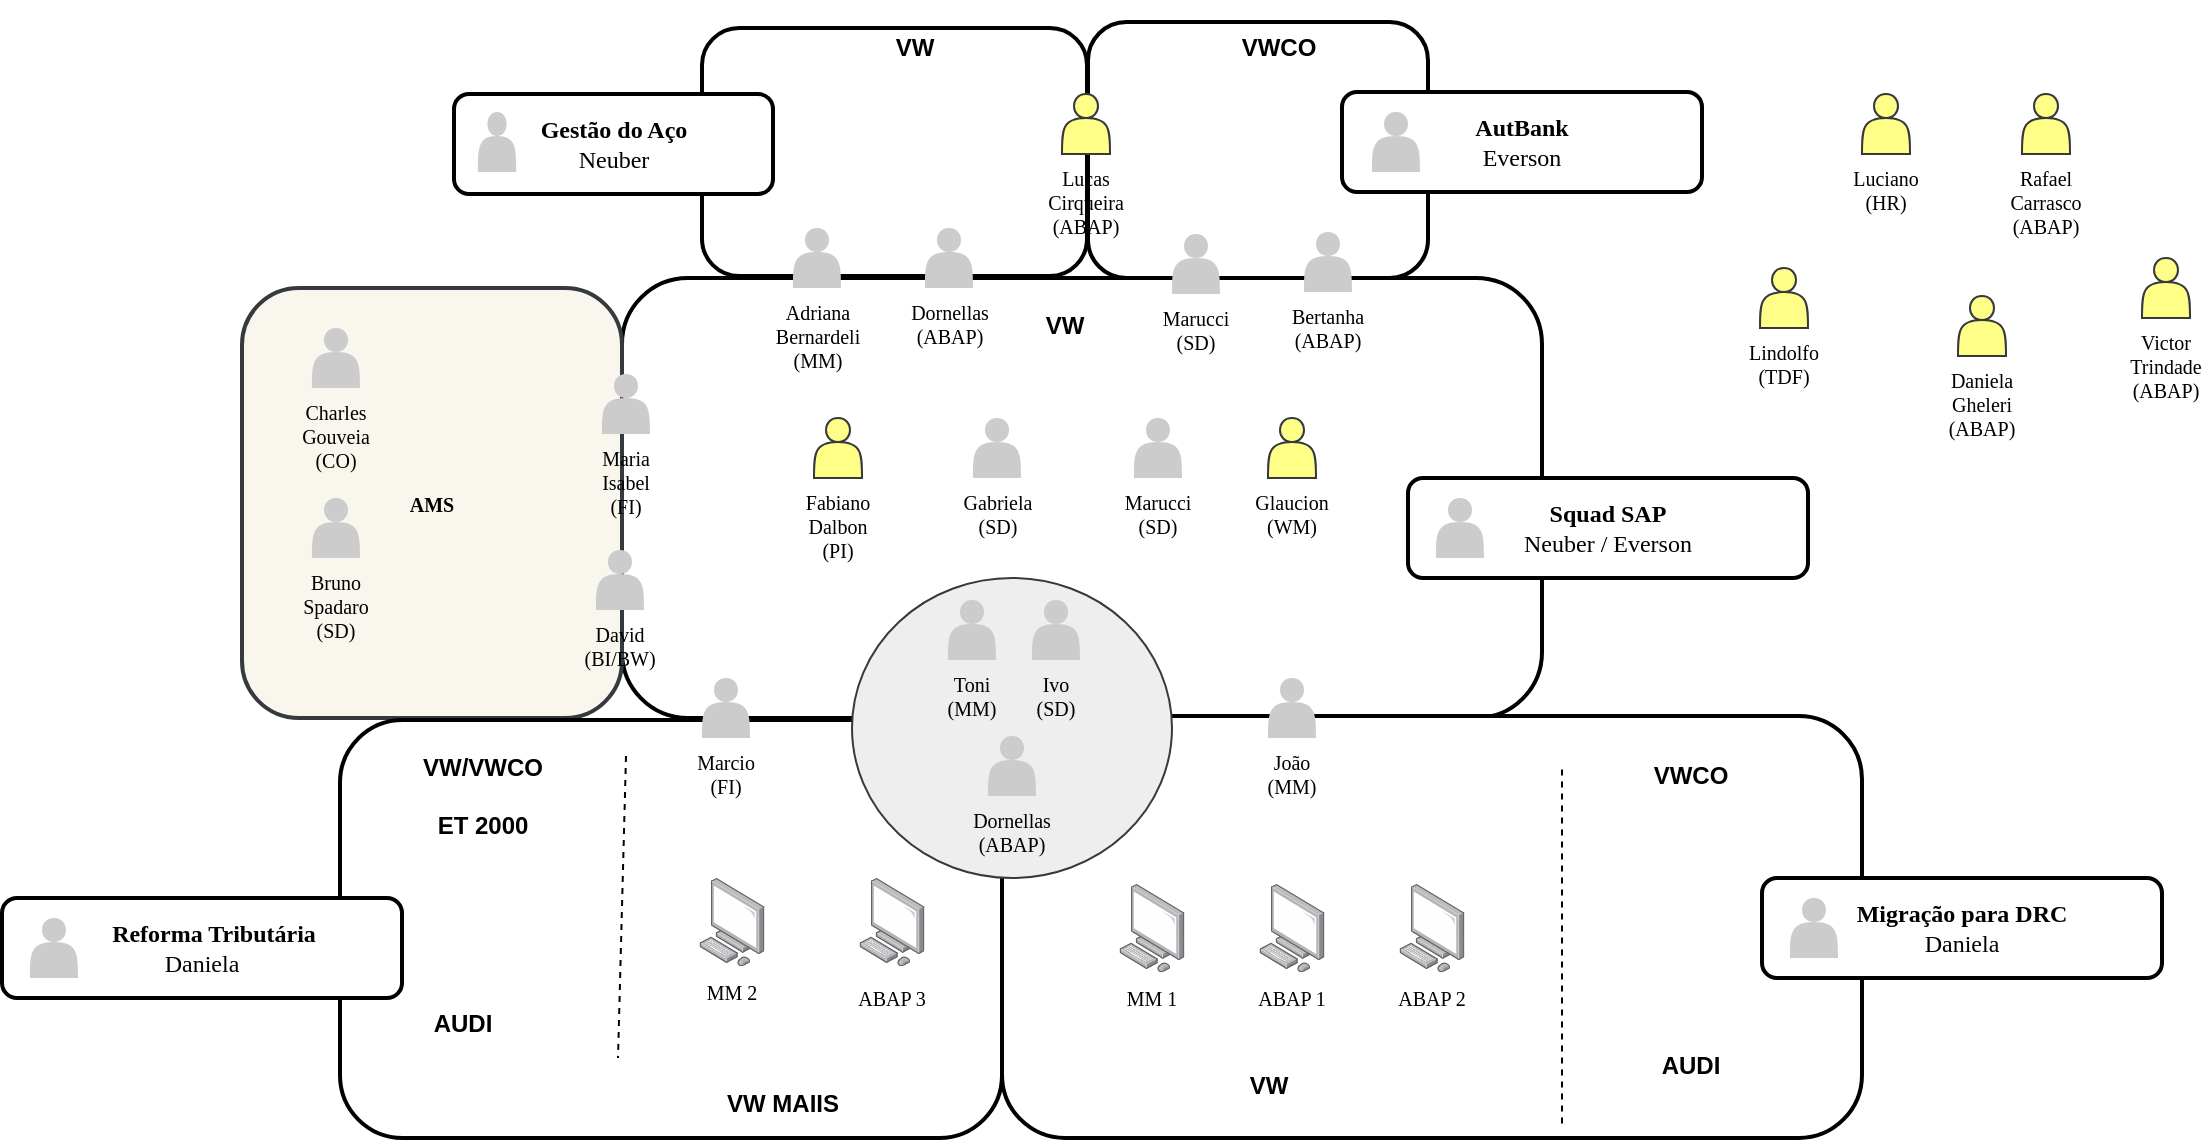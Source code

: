 <mxfile version="26.0.10">
  <diagram name="Page-1" id="19d8dcba-68ad-dc05-1034-9cf7b2a963f6">
    <mxGraphModel dx="2534" dy="1622" grid="1" gridSize="10" guides="1" tooltips="1" connect="1" arrows="1" fold="1" page="1" pageScale="1" pageWidth="1100" pageHeight="850" background="none" math="0" shadow="0">
      <root>
        <mxCell id="0" />
        <mxCell id="1" parent="0" />
        <mxCell id="GQJggGvNAUMxXvSxQGlT-43" value="" style="whiteSpace=wrap;html=1;rounded=1;shadow=0;comic=0;strokeWidth=2;fontFamily=Verdana;align=center;fontSize=10;" vertex="1" parent="1">
          <mxGeometry x="70" y="-100" width="460" height="220" as="geometry" />
        </mxCell>
        <mxCell id="GQJggGvNAUMxXvSxQGlT-117" value="AMS" style="whiteSpace=wrap;html=1;rounded=1;shadow=0;comic=0;strokeWidth=2;fontFamily=Verdana;align=center;fontSize=10;fontStyle=1;fillColor=#f9f7ed;strokeColor=#36393d;" vertex="1" parent="1">
          <mxGeometry x="-120" y="-95" width="190" height="215" as="geometry" />
        </mxCell>
        <mxCell id="218ae93e1282097f-12" value="" style="whiteSpace=wrap;html=1;rounded=1;shadow=0;comic=0;strokeWidth=2;fontFamily=Verdana;align=center;fontSize=10;" parent="1" vertex="1">
          <mxGeometry x="260" y="119" width="430" height="211" as="geometry" />
        </mxCell>
        <mxCell id="218ae93e1282097f-16" value="João (MM)" style="shape=actor;whiteSpace=wrap;html=1;rounded=0;shadow=0;comic=0;strokeWidth=1;fillColor=#CCCCCC;fontFamily=Verdana;align=center;strokeColor=none;labelPosition=center;verticalLabelPosition=bottom;verticalAlign=top;fontSize=10;" parent="1" vertex="1">
          <mxGeometry x="393" y="100" width="24" height="30" as="geometry" />
        </mxCell>
        <mxCell id="GQJggGvNAUMxXvSxQGlT-11" value="" style="group" vertex="1" connectable="0" parent="1">
          <mxGeometry x="290" y="203" width="90.0" height="69.18" as="geometry" />
        </mxCell>
        <mxCell id="218ae93e1282097f-58" value="MM 1" style="text;html=1;strokeColor=none;fillColor=none;align=center;verticalAlign=middle;whiteSpace=wrap;rounded=1;shadow=0;comic=0;fontFamily=Verdana;fontSize=10;" parent="GQJggGvNAUMxXvSxQGlT-11" vertex="1">
          <mxGeometry y="44.18" width="90" height="25" as="geometry" />
        </mxCell>
        <mxCell id="GQJggGvNAUMxXvSxQGlT-10" value="" style="image;points=[];aspect=fixed;html=1;align=center;shadow=0;dashed=0;image=img/lib/allied_telesis/computer_and_terminals/Personal_Computer.svg;" vertex="1" parent="GQJggGvNAUMxXvSxQGlT-11">
          <mxGeometry x="28.7" width="32.6" height="44.18" as="geometry" />
        </mxCell>
        <mxCell id="GQJggGvNAUMxXvSxQGlT-12" value="" style="group" vertex="1" connectable="0" parent="1">
          <mxGeometry x="360" y="203" width="90.0" height="69.18" as="geometry" />
        </mxCell>
        <mxCell id="GQJggGvNAUMxXvSxQGlT-13" value="ABAP 1" style="text;html=1;strokeColor=none;fillColor=none;align=center;verticalAlign=middle;whiteSpace=wrap;rounded=1;shadow=0;comic=0;fontFamily=Verdana;fontSize=10;" vertex="1" parent="GQJggGvNAUMxXvSxQGlT-12">
          <mxGeometry y="44.18" width="90" height="25" as="geometry" />
        </mxCell>
        <mxCell id="GQJggGvNAUMxXvSxQGlT-14" value="" style="image;points=[];aspect=fixed;html=1;align=center;shadow=0;dashed=0;image=img/lib/allied_telesis/computer_and_terminals/Personal_Computer.svg;" vertex="1" parent="GQJggGvNAUMxXvSxQGlT-12">
          <mxGeometry x="28.7" width="32.6" height="44.18" as="geometry" />
        </mxCell>
        <mxCell id="GQJggGvNAUMxXvSxQGlT-15" value="" style="group" vertex="1" connectable="0" parent="1">
          <mxGeometry x="430" y="203" width="90.0" height="69.18" as="geometry" />
        </mxCell>
        <mxCell id="GQJggGvNAUMxXvSxQGlT-16" value="ABAP 2" style="text;html=1;strokeColor=none;fillColor=none;align=center;verticalAlign=middle;whiteSpace=wrap;rounded=1;shadow=0;comic=0;fontFamily=Verdana;fontSize=10;" vertex="1" parent="GQJggGvNAUMxXvSxQGlT-15">
          <mxGeometry y="44.18" width="90" height="25" as="geometry" />
        </mxCell>
        <mxCell id="GQJggGvNAUMxXvSxQGlT-17" value="" style="image;points=[];aspect=fixed;html=1;align=center;shadow=0;dashed=0;image=img/lib/allied_telesis/computer_and_terminals/Personal_Computer.svg;" vertex="1" parent="GQJggGvNAUMxXvSxQGlT-15">
          <mxGeometry x="28.7" width="32.6" height="44.18" as="geometry" />
        </mxCell>
        <mxCell id="GQJggGvNAUMxXvSxQGlT-19" value="&lt;font style=&quot;font-size: 12px;&quot;&gt;VW&lt;/font&gt;" style="text;strokeColor=none;fillColor=none;html=1;fontSize=24;fontStyle=1;verticalAlign=middle;align=center;" vertex="1" parent="1">
          <mxGeometry x="343" y="280" width="100" height="40" as="geometry" />
        </mxCell>
        <mxCell id="GQJggGvNAUMxXvSxQGlT-20" value="&lt;span style=&quot;font-size: 12px;&quot;&gt;AUDI&lt;/span&gt;" style="text;strokeColor=none;fillColor=none;html=1;fontSize=24;fontStyle=1;verticalAlign=middle;align=center;" vertex="1" parent="1">
          <mxGeometry x="553.5" y="269.84" width="100" height="40" as="geometry" />
        </mxCell>
        <mxCell id="GQJggGvNAUMxXvSxQGlT-21" value="&lt;span style=&quot;font-size: 12px;&quot;&gt;VWCO&lt;/span&gt;" style="text;strokeColor=none;fillColor=none;html=1;fontSize=24;fontStyle=1;verticalAlign=middle;align=center;" vertex="1" parent="1">
          <mxGeometry x="553.5" y="125.25" width="100" height="40" as="geometry" />
        </mxCell>
        <mxCell id="GQJggGvNAUMxXvSxQGlT-23" value="" style="endArrow=none;dashed=1;html=1;rounded=0;" edge="1" parent="1">
          <mxGeometry width="50" height="50" relative="1" as="geometry">
            <mxPoint x="540" y="145.75" as="sourcePoint" />
            <mxPoint x="540" y="325.75" as="targetPoint" />
          </mxGeometry>
        </mxCell>
        <mxCell id="GQJggGvNAUMxXvSxQGlT-47" value="" style="whiteSpace=wrap;html=1;rounded=1;shadow=0;comic=0;strokeWidth=2;fontFamily=Verdana;align=center;fontSize=10;" vertex="1" parent="1">
          <mxGeometry x="110" y="-225" width="192.5" height="124" as="geometry" />
        </mxCell>
        <mxCell id="GQJggGvNAUMxXvSxQGlT-53" value="&lt;font style=&quot;font-size: 12px;&quot;&gt;VW&lt;br&gt;&lt;/font&gt;" style="text;strokeColor=none;fillColor=none;html=1;fontSize=24;fontStyle=1;verticalAlign=middle;align=center;" vertex="1" parent="1">
          <mxGeometry x="166" y="-239" width="100" height="40" as="geometry" />
        </mxCell>
        <mxCell id="GQJggGvNAUMxXvSxQGlT-66" value="&lt;font style=&quot;font-size: 12px;&quot;&gt;VW&lt;/font&gt;" style="text;strokeColor=none;fillColor=none;html=1;fontSize=24;fontStyle=1;verticalAlign=middle;align=center;" vertex="1" parent="1">
          <mxGeometry x="241" y="-100" width="100" height="40" as="geometry" />
        </mxCell>
        <mxCell id="GQJggGvNAUMxXvSxQGlT-73" value="Adriana Bernardeli (MM)" style="shape=actor;whiteSpace=wrap;html=1;rounded=0;shadow=0;comic=0;strokeWidth=1;fillColor=#CCCCCC;fontFamily=Verdana;align=center;strokeColor=none;labelPosition=center;verticalLabelPosition=bottom;verticalAlign=top;fontSize=10;" vertex="1" parent="1">
          <mxGeometry x="155.5" y="-125" width="24" height="30" as="geometry" />
        </mxCell>
        <mxCell id="GQJggGvNAUMxXvSxQGlT-75" value="Dornellas (ABAP)" style="shape=actor;whiteSpace=wrap;html=1;rounded=0;shadow=0;comic=0;strokeWidth=1;fillColor=#CCCCCC;fontFamily=Verdana;align=center;strokeColor=none;labelPosition=center;verticalLabelPosition=bottom;verticalAlign=top;fontSize=10;" vertex="1" parent="1">
          <mxGeometry x="221.5" y="-125" width="24" height="30" as="geometry" />
        </mxCell>
        <mxCell id="GQJggGvNAUMxXvSxQGlT-88" value="" style="whiteSpace=wrap;html=1;rounded=1;shadow=0;comic=0;strokeWidth=2;fontFamily=Verdana;align=center;fontSize=10;" vertex="1" parent="1">
          <mxGeometry x="303" y="-228" width="170" height="128" as="geometry" />
        </mxCell>
        <mxCell id="GQJggGvNAUMxXvSxQGlT-92" value="&lt;font style=&quot;font-size: 12px;&quot;&gt;VWCO&lt;br&gt;&lt;/font&gt;" style="text;strokeColor=none;fillColor=none;html=1;fontSize=24;fontStyle=1;verticalAlign=middle;align=center;" vertex="1" parent="1">
          <mxGeometry x="348" y="-239" width="100" height="40" as="geometry" />
        </mxCell>
        <mxCell id="GQJggGvNAUMxXvSxQGlT-93" value="Marucci (SD)" style="shape=actor;whiteSpace=wrap;html=1;rounded=0;shadow=0;comic=0;strokeWidth=1;fillColor=#CCCCCC;fontFamily=Verdana;align=center;strokeColor=none;labelPosition=center;verticalLabelPosition=bottom;verticalAlign=top;fontSize=10;" vertex="1" parent="1">
          <mxGeometry x="345" y="-122" width="24" height="30" as="geometry" />
        </mxCell>
        <mxCell id="GQJggGvNAUMxXvSxQGlT-94" value="Bertanha (ABAP)" style="shape=actor;whiteSpace=wrap;html=1;rounded=0;shadow=0;comic=0;strokeWidth=1;fillColor=#CCCCCC;fontFamily=Verdana;align=center;strokeColor=none;labelPosition=center;verticalLabelPosition=bottom;verticalAlign=top;fontSize=10;" vertex="1" parent="1">
          <mxGeometry x="411" y="-123" width="24" height="30" as="geometry" />
        </mxCell>
        <mxCell id="GQJggGvNAUMxXvSxQGlT-98" value="" style="group" vertex="1" connectable="0" parent="1">
          <mxGeometry x="-14" y="-192" width="159.5" height="50" as="geometry" />
        </mxCell>
        <mxCell id="GQJggGvNAUMxXvSxQGlT-51" value="Gestão do Aço&lt;div&gt;&lt;span style=&quot;font-weight: normal;&quot;&gt;Neuber&lt;/span&gt;&lt;/div&gt;" style="whiteSpace=wrap;html=1;rounded=1;shadow=0;comic=0;strokeWidth=2;fontFamily=Verdana;align=center;fontSize=12;fontStyle=1" vertex="1" parent="GQJggGvNAUMxXvSxQGlT-98">
          <mxGeometry width="159.5" height="50" as="geometry" />
        </mxCell>
        <mxCell id="GQJggGvNAUMxXvSxQGlT-52" value="" style="shape=actor;whiteSpace=wrap;html=1;rounded=0;shadow=0;comic=0;strokeWidth=1;fillColor=#CCCCCC;fontFamily=Verdana;align=center;strokeColor=none;fontSize=12;fontStyle=1" vertex="1" parent="GQJggGvNAUMxXvSxQGlT-98">
          <mxGeometry x="11.963" y="9" width="19.14" height="30" as="geometry" />
        </mxCell>
        <mxCell id="GQJggGvNAUMxXvSxQGlT-99" value="" style="group" vertex="1" connectable="0" parent="1">
          <mxGeometry x="430" y="-193" width="200" height="50" as="geometry" />
        </mxCell>
        <mxCell id="GQJggGvNAUMxXvSxQGlT-90" value="AutBank&lt;div&gt;&lt;span style=&quot;font-weight: normal;&quot;&gt;Everson&lt;/span&gt;&lt;/div&gt;" style="whiteSpace=wrap;html=1;rounded=1;shadow=0;comic=0;strokeWidth=2;fontFamily=Verdana;align=center;fontSize=12;fontStyle=1" vertex="1" parent="GQJggGvNAUMxXvSxQGlT-99">
          <mxGeometry width="180" height="50" as="geometry" />
        </mxCell>
        <mxCell id="GQJggGvNAUMxXvSxQGlT-91" value="" style="shape=actor;whiteSpace=wrap;html=1;rounded=0;shadow=0;comic=0;strokeWidth=1;fillColor=#CCCCCC;fontFamily=Verdana;align=center;strokeColor=none;fontSize=12;fontStyle=1" vertex="1" parent="GQJggGvNAUMxXvSxQGlT-99">
          <mxGeometry x="15" y="10" width="24" height="30" as="geometry" />
        </mxCell>
        <mxCell id="GQJggGvNAUMxXvSxQGlT-100" value="" style="group;" vertex="1" connectable="0" parent="1">
          <mxGeometry x="463" width="200" height="50" as="geometry" />
        </mxCell>
        <mxCell id="GQJggGvNAUMxXvSxQGlT-49" value="Squad SAP&lt;br&gt;&lt;div&gt;&lt;span style=&quot;font-weight: normal&quot;&gt;Neuber / Everson&lt;/span&gt;&lt;/div&gt;" style="whiteSpace=wrap;html=1;rounded=1;shadow=0;comic=0;strokeWidth=2;fontFamily=Verdana;align=center;fontSize=12;fontStyle=1;" vertex="1" parent="GQJggGvNAUMxXvSxQGlT-100">
          <mxGeometry width="200" height="50" as="geometry" />
        </mxCell>
        <mxCell id="GQJggGvNAUMxXvSxQGlT-50" value="" style="shape=actor;whiteSpace=wrap;html=1;rounded=0;shadow=0;comic=0;strokeWidth=1;fillColor=#CCCCCC;fontFamily=Verdana;align=center;strokeColor=none;fontSize=12;fontStyle=1" vertex="1" parent="GQJggGvNAUMxXvSxQGlT-100">
          <mxGeometry x="14" y="10" width="24" height="30" as="geometry" />
        </mxCell>
        <mxCell id="GQJggGvNAUMxXvSxQGlT-105" value="" style="group" vertex="1" connectable="0" parent="1">
          <mxGeometry x="640" y="200" width="200" height="50" as="geometry" />
        </mxCell>
        <mxCell id="218ae93e1282097f-8" value="&lt;span&gt;Migração para DRC&lt;/span&gt;&lt;div&gt;&lt;span style=&quot;font-weight: normal&quot;&gt;Daniela&lt;/span&gt;&lt;/div&gt;" style="whiteSpace=wrap;html=1;rounded=1;shadow=0;comic=0;strokeWidth=2;fontFamily=Verdana;align=center;fontSize=12;fontStyle=1" parent="GQJggGvNAUMxXvSxQGlT-105" vertex="1">
          <mxGeometry width="200" height="50" as="geometry" />
        </mxCell>
        <mxCell id="218ae93e1282097f-9" value="" style="shape=actor;whiteSpace=wrap;html=1;rounded=0;shadow=0;comic=0;strokeWidth=1;fillColor=#CCCCCC;fontFamily=Verdana;align=center;strokeColor=none;fontSize=12;fontStyle=1" parent="GQJggGvNAUMxXvSxQGlT-105" vertex="1">
          <mxGeometry x="14" y="10" width="24" height="30" as="geometry" />
        </mxCell>
        <mxCell id="GQJggGvNAUMxXvSxQGlT-114" value="David (BI/BW)" style="shape=actor;whiteSpace=wrap;html=1;rounded=0;shadow=0;comic=0;strokeWidth=1;fillColor=#CCCCCC;fontFamily=Verdana;align=center;strokeColor=none;labelPosition=center;verticalLabelPosition=bottom;verticalAlign=top;fontSize=10;" vertex="1" parent="1">
          <mxGeometry x="57" y="36" width="24" height="30" as="geometry" />
        </mxCell>
        <mxCell id="GQJggGvNAUMxXvSxQGlT-115" value="Maria Isabel (FI)" style="shape=actor;whiteSpace=wrap;html=1;rounded=0;shadow=0;comic=0;strokeWidth=1;fillColor=#CCCCCC;fontFamily=Verdana;align=center;strokeColor=none;labelPosition=center;verticalLabelPosition=bottom;verticalAlign=top;fontSize=10;" vertex="1" parent="1">
          <mxGeometry x="60" y="-52" width="24" height="30" as="geometry" />
        </mxCell>
        <mxCell id="GQJggGvNAUMxXvSxQGlT-122" value="Marucci (SD)" style="shape=actor;whiteSpace=wrap;html=1;rounded=0;shadow=0;comic=0;strokeWidth=1;fillColor=#CCCCCC;fontFamily=Verdana;align=center;strokeColor=none;labelPosition=center;verticalLabelPosition=bottom;verticalAlign=top;fontSize=10;" vertex="1" parent="1">
          <mxGeometry x="326" y="-30" width="24" height="30" as="geometry" />
        </mxCell>
        <mxCell id="218ae93e1282097f-19" value="" style="whiteSpace=wrap;html=1;rounded=1;shadow=0;comic=0;strokeWidth=2;fontFamily=Verdana;align=center;fontSize=10;" parent="1" vertex="1">
          <mxGeometry x="-71" y="121" width="331" height="209" as="geometry" />
        </mxCell>
        <mxCell id="GQJggGvNAUMxXvSxQGlT-18" value="&lt;span style=&quot;font-size: 12px;&quot;&gt;AUDI&lt;/span&gt;" style="text;strokeColor=none;fillColor=none;html=1;fontSize=24;fontStyle=1;verticalAlign=middle;align=center;" vertex="1" parent="1">
          <mxGeometry x="-60" y="248.59" width="100" height="40" as="geometry" />
        </mxCell>
        <mxCell id="GQJggGvNAUMxXvSxQGlT-25" value="" style="endArrow=none;dashed=1;html=1;rounded=0;" edge="1" parent="1">
          <mxGeometry width="50" height="50" relative="1" as="geometry">
            <mxPoint x="72" y="139" as="sourcePoint" />
            <mxPoint x="68" y="290" as="targetPoint" />
          </mxGeometry>
        </mxCell>
        <mxCell id="GQJggGvNAUMxXvSxQGlT-26" value="&lt;font style=&quot;font-size: 12px;&quot;&gt;VW/VWCO&lt;/font&gt;&lt;div&gt;&lt;font style=&quot;font-size: 12px;&quot;&gt;ET 2000&lt;/font&gt;&lt;/div&gt;" style="text;strokeColor=none;fillColor=none;html=1;fontSize=24;fontStyle=1;verticalAlign=middle;align=center;" vertex="1" parent="1">
          <mxGeometry x="-50" y="135" width="100" height="40" as="geometry" />
        </mxCell>
        <mxCell id="GQJggGvNAUMxXvSxQGlT-36" value="" style="group" vertex="1" connectable="0" parent="1">
          <mxGeometry x="80" y="200.0" width="90.0" height="69.18" as="geometry" />
        </mxCell>
        <mxCell id="GQJggGvNAUMxXvSxQGlT-37" value="MM 2" style="text;html=1;strokeColor=none;fillColor=none;align=center;verticalAlign=middle;whiteSpace=wrap;rounded=1;shadow=0;comic=0;fontFamily=Verdana;fontSize=10;" vertex="1" parent="GQJggGvNAUMxXvSxQGlT-36">
          <mxGeometry y="44.18" width="90" height="25" as="geometry" />
        </mxCell>
        <mxCell id="GQJggGvNAUMxXvSxQGlT-38" value="" style="image;points=[];aspect=fixed;html=1;align=center;shadow=0;dashed=0;image=img/lib/allied_telesis/computer_and_terminals/Personal_Computer.svg;" vertex="1" parent="GQJggGvNAUMxXvSxQGlT-36">
          <mxGeometry x="28.7" width="32.6" height="44.18" as="geometry" />
        </mxCell>
        <mxCell id="GQJggGvNAUMxXvSxQGlT-39" value="" style="group" vertex="1" connectable="0" parent="1">
          <mxGeometry x="160" y="200.0" width="90.0" height="69.18" as="geometry" />
        </mxCell>
        <mxCell id="GQJggGvNAUMxXvSxQGlT-40" value="ABAP 3" style="text;html=1;strokeColor=none;fillColor=none;align=center;verticalAlign=middle;whiteSpace=wrap;rounded=1;shadow=0;comic=0;fontFamily=Verdana;fontSize=10;" vertex="1" parent="GQJggGvNAUMxXvSxQGlT-39">
          <mxGeometry y="50" width="90" height="19.18" as="geometry" />
        </mxCell>
        <mxCell id="GQJggGvNAUMxXvSxQGlT-41" value="" style="image;points=[];aspect=fixed;html=1;align=center;shadow=0;dashed=0;image=img/lib/allied_telesis/computer_and_terminals/Personal_Computer.svg;" vertex="1" parent="GQJggGvNAUMxXvSxQGlT-39">
          <mxGeometry x="28.7" width="32.6" height="44.18" as="geometry" />
        </mxCell>
        <mxCell id="GQJggGvNAUMxXvSxQGlT-4" value="&lt;font style=&quot;font-size: 12px;&quot;&gt;VW&amp;nbsp;&lt;/font&gt;&lt;span style=&quot;font-size: 12px; background-color: transparent; color: light-dark(rgb(0, 0, 0), rgb(255, 255, 255));&quot;&gt;MAIIS&lt;/span&gt;" style="text;strokeColor=none;fillColor=none;html=1;fontSize=24;fontStyle=1;verticalAlign=middle;align=center;" vertex="1" parent="1">
          <mxGeometry x="90" y="288.59" width="120" height="40" as="geometry" />
        </mxCell>
        <mxCell id="GQJggGvNAUMxXvSxQGlT-42" value="Marcio&lt;div&gt;(FI)&lt;/div&gt;" style="shape=actor;whiteSpace=wrap;html=1;rounded=0;shadow=0;comic=0;strokeWidth=1;fillColor=#CCCCCC;fontFamily=Verdana;align=center;strokeColor=none;labelPosition=center;verticalLabelPosition=bottom;verticalAlign=top;fontSize=10;" vertex="1" parent="1">
          <mxGeometry x="110" y="100" width="24" height="30" as="geometry" />
        </mxCell>
        <mxCell id="GQJggGvNAUMxXvSxQGlT-127" value="" style="ellipse;whiteSpace=wrap;html=1;fillColor=#eeeeee;strokeColor=#36393d;" vertex="1" parent="1">
          <mxGeometry x="185" y="50" width="160" height="150" as="geometry" />
        </mxCell>
        <mxCell id="218ae93e1282097f-17" value="Ivo (SD)" style="shape=actor;whiteSpace=wrap;html=1;rounded=0;shadow=0;comic=0;strokeWidth=1;fillColor=#CCCCCC;fontFamily=Verdana;align=center;strokeColor=none;labelPosition=center;verticalLabelPosition=bottom;verticalAlign=top;fontSize=10;" parent="1" vertex="1">
          <mxGeometry x="275" y="61.0" width="24" height="30" as="geometry" />
        </mxCell>
        <mxCell id="GQJggGvNAUMxXvSxQGlT-6" value="Dornellas (ABAP)" style="shape=actor;whiteSpace=wrap;html=1;rounded=0;shadow=0;comic=0;strokeWidth=1;fillColor=#CCCCCC;fontFamily=Verdana;align=center;strokeColor=none;labelPosition=center;verticalLabelPosition=bottom;verticalAlign=top;fontSize=10;" vertex="1" parent="1">
          <mxGeometry x="253" y="129" width="24" height="30" as="geometry" />
        </mxCell>
        <mxCell id="218ae93e1282097f-13" value="Toni (MM)" style="shape=actor;whiteSpace=wrap;html=1;rounded=0;shadow=0;comic=0;strokeWidth=1;fillColor=#CCCCCC;fontFamily=Verdana;align=center;strokeColor=none;labelPosition=center;verticalLabelPosition=bottom;verticalAlign=top;fontSize=10;" parent="1" vertex="1">
          <mxGeometry x="233" y="61.0" width="24" height="30" as="geometry" />
        </mxCell>
        <mxCell id="GQJggGvNAUMxXvSxQGlT-104" value="" style="group" vertex="1" connectable="0" parent="1">
          <mxGeometry x="-240" y="210" width="200" height="50" as="geometry" />
        </mxCell>
        <mxCell id="6257edae8c83ed4a-21" value="&amp;nbsp; &amp;nbsp; Reforma Tributária&lt;div&gt;&lt;span style=&quot;font-weight: normal;&quot;&gt;Daniela&lt;/span&gt;&lt;/div&gt;" style="whiteSpace=wrap;html=1;rounded=1;shadow=0;comic=0;strokeWidth=2;fontFamily=Verdana;align=center;fontSize=12;fontStyle=1" parent="GQJggGvNAUMxXvSxQGlT-104" vertex="1">
          <mxGeometry width="200" height="50" as="geometry" />
        </mxCell>
        <mxCell id="6257edae8c83ed4a-22" value="" style="shape=actor;whiteSpace=wrap;html=1;rounded=0;shadow=0;comic=0;strokeWidth=1;fillColor=#CCCCCC;fontFamily=Verdana;align=center;strokeColor=none;fontSize=12;fontStyle=1" parent="GQJggGvNAUMxXvSxQGlT-104" vertex="1">
          <mxGeometry x="14" y="10" width="24" height="30" as="geometry" />
        </mxCell>
        <mxCell id="GQJggGvNAUMxXvSxQGlT-134" value="Gabriela (SD)" style="shape=actor;whiteSpace=wrap;html=1;rounded=0;shadow=0;comic=0;strokeWidth=1;fillColor=#CCCCCC;fontFamily=Verdana;align=center;strokeColor=none;labelPosition=center;verticalLabelPosition=bottom;verticalAlign=top;fontSize=10;" vertex="1" parent="1">
          <mxGeometry x="245.5" y="-30" width="24" height="30" as="geometry" />
        </mxCell>
        <mxCell id="GQJggGvNAUMxXvSxQGlT-135" value="Glaucion (WM)" style="shape=actor;whiteSpace=wrap;html=1;rounded=0;shadow=0;comic=0;strokeWidth=1;fillColor=#ffff88;fontFamily=Verdana;align=center;strokeColor=#36393d;labelPosition=center;verticalLabelPosition=bottom;verticalAlign=top;fontSize=10;" vertex="1" parent="1">
          <mxGeometry x="393" y="-30" width="24" height="30" as="geometry" />
        </mxCell>
        <mxCell id="GQJggGvNAUMxXvSxQGlT-139" value="Bruno Spadaro (SD)" style="shape=actor;whiteSpace=wrap;html=1;rounded=0;shadow=0;comic=0;strokeWidth=1;fillColor=#CCCCCC;fontFamily=Verdana;align=center;strokeColor=none;labelPosition=center;verticalLabelPosition=bottom;verticalAlign=top;fontSize=10;" vertex="1" parent="1">
          <mxGeometry x="-85" y="10" width="24" height="30" as="geometry" />
        </mxCell>
        <mxCell id="GQJggGvNAUMxXvSxQGlT-140" value="Charles Gouveia (CO)" style="shape=actor;whiteSpace=wrap;html=1;rounded=0;shadow=0;comic=0;strokeWidth=1;fillColor=#CCCCCC;fontFamily=Verdana;align=center;strokeColor=none;labelPosition=center;verticalLabelPosition=bottom;verticalAlign=top;fontSize=10;" vertex="1" parent="1">
          <mxGeometry x="-85" y="-75" width="24" height="30" as="geometry" />
        </mxCell>
        <mxCell id="GQJggGvNAUMxXvSxQGlT-141" value="Fabiano Dalbon (PI)" style="shape=actor;whiteSpace=wrap;html=1;rounded=0;shadow=0;comic=0;strokeWidth=1;fillColor=#ffff88;fontFamily=Verdana;align=center;strokeColor=#36393d;labelPosition=center;verticalLabelPosition=bottom;verticalAlign=top;fontSize=10;" vertex="1" parent="1">
          <mxGeometry x="166" y="-30" width="24" height="30" as="geometry" />
        </mxCell>
        <mxCell id="GQJggGvNAUMxXvSxQGlT-142" value="Luciano (HR)" style="shape=actor;whiteSpace=wrap;html=1;rounded=0;shadow=0;comic=0;strokeWidth=1;fillColor=#ffff88;fontFamily=Verdana;align=center;strokeColor=#36393d;labelPosition=center;verticalLabelPosition=bottom;verticalAlign=top;fontSize=10;" vertex="1" parent="1">
          <mxGeometry x="690" y="-192" width="24" height="30" as="geometry" />
        </mxCell>
        <mxCell id="GQJggGvNAUMxXvSxQGlT-147" value="Lindolfo (TDF)" style="shape=actor;whiteSpace=wrap;html=1;rounded=0;shadow=0;comic=0;strokeWidth=1;fillColor=#ffff88;fontFamily=Verdana;align=center;strokeColor=#36393d;labelPosition=center;verticalLabelPosition=bottom;verticalAlign=top;fontSize=10;" vertex="1" parent="1">
          <mxGeometry x="639" y="-105" width="24" height="30" as="geometry" />
        </mxCell>
        <mxCell id="GQJggGvNAUMxXvSxQGlT-150" value="Lucas Cirqueira (ABAP)" style="shape=actor;whiteSpace=wrap;html=1;rounded=0;shadow=0;comic=0;strokeWidth=1;fillColor=#ffff88;fontFamily=Verdana;align=center;strokeColor=#36393d;labelPosition=center;verticalLabelPosition=bottom;verticalAlign=top;fontSize=10;" vertex="1" parent="1">
          <mxGeometry x="290" y="-192" width="24" height="30" as="geometry" />
        </mxCell>
        <mxCell id="GQJggGvNAUMxXvSxQGlT-152" value="Daniela Gheleri (ABAP)" style="shape=actor;whiteSpace=wrap;html=1;rounded=0;shadow=0;comic=0;strokeWidth=1;fillColor=#ffff88;fontFamily=Verdana;align=center;strokeColor=#36393d;labelPosition=center;verticalLabelPosition=bottom;verticalAlign=top;fontSize=10;" vertex="1" parent="1">
          <mxGeometry x="738" y="-91" width="24" height="30" as="geometry" />
        </mxCell>
        <mxCell id="GQJggGvNAUMxXvSxQGlT-154" value="Rafael Carrasco (ABAP)" style="shape=actor;whiteSpace=wrap;html=1;rounded=0;shadow=0;comic=0;strokeWidth=1;fillColor=#ffff88;fontFamily=Verdana;align=center;strokeColor=#36393d;labelPosition=center;verticalLabelPosition=bottom;verticalAlign=top;fontSize=10;" vertex="1" parent="1">
          <mxGeometry x="770" y="-192" width="24" height="30" as="geometry" />
        </mxCell>
        <mxCell id="GQJggGvNAUMxXvSxQGlT-156" value="Victor Trindade (ABAP)" style="shape=actor;whiteSpace=wrap;html=1;rounded=0;shadow=0;comic=0;strokeWidth=1;fillColor=#ffff88;fontFamily=Verdana;align=center;strokeColor=#36393d;labelPosition=center;verticalLabelPosition=bottom;verticalAlign=top;fontSize=10;" vertex="1" parent="1">
          <mxGeometry x="830" y="-110" width="24" height="30" as="geometry" />
        </mxCell>
      </root>
    </mxGraphModel>
  </diagram>
</mxfile>
